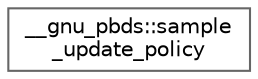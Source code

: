 digraph "Graphical Class Hierarchy"
{
 // LATEX_PDF_SIZE
  bgcolor="transparent";
  edge [fontname=Helvetica,fontsize=10,labelfontname=Helvetica,labelfontsize=10];
  node [fontname=Helvetica,fontsize=10,shape=box,height=0.2,width=0.4];
  rankdir="LR";
  Node0 [id="Node000000",label="__gnu_pbds::sample\l_update_policy",height=0.2,width=0.4,color="grey40", fillcolor="white", style="filled",URL="$struct____gnu__pbds_1_1sample__update__policy.html",tooltip="A sample list-update policy."];
}
